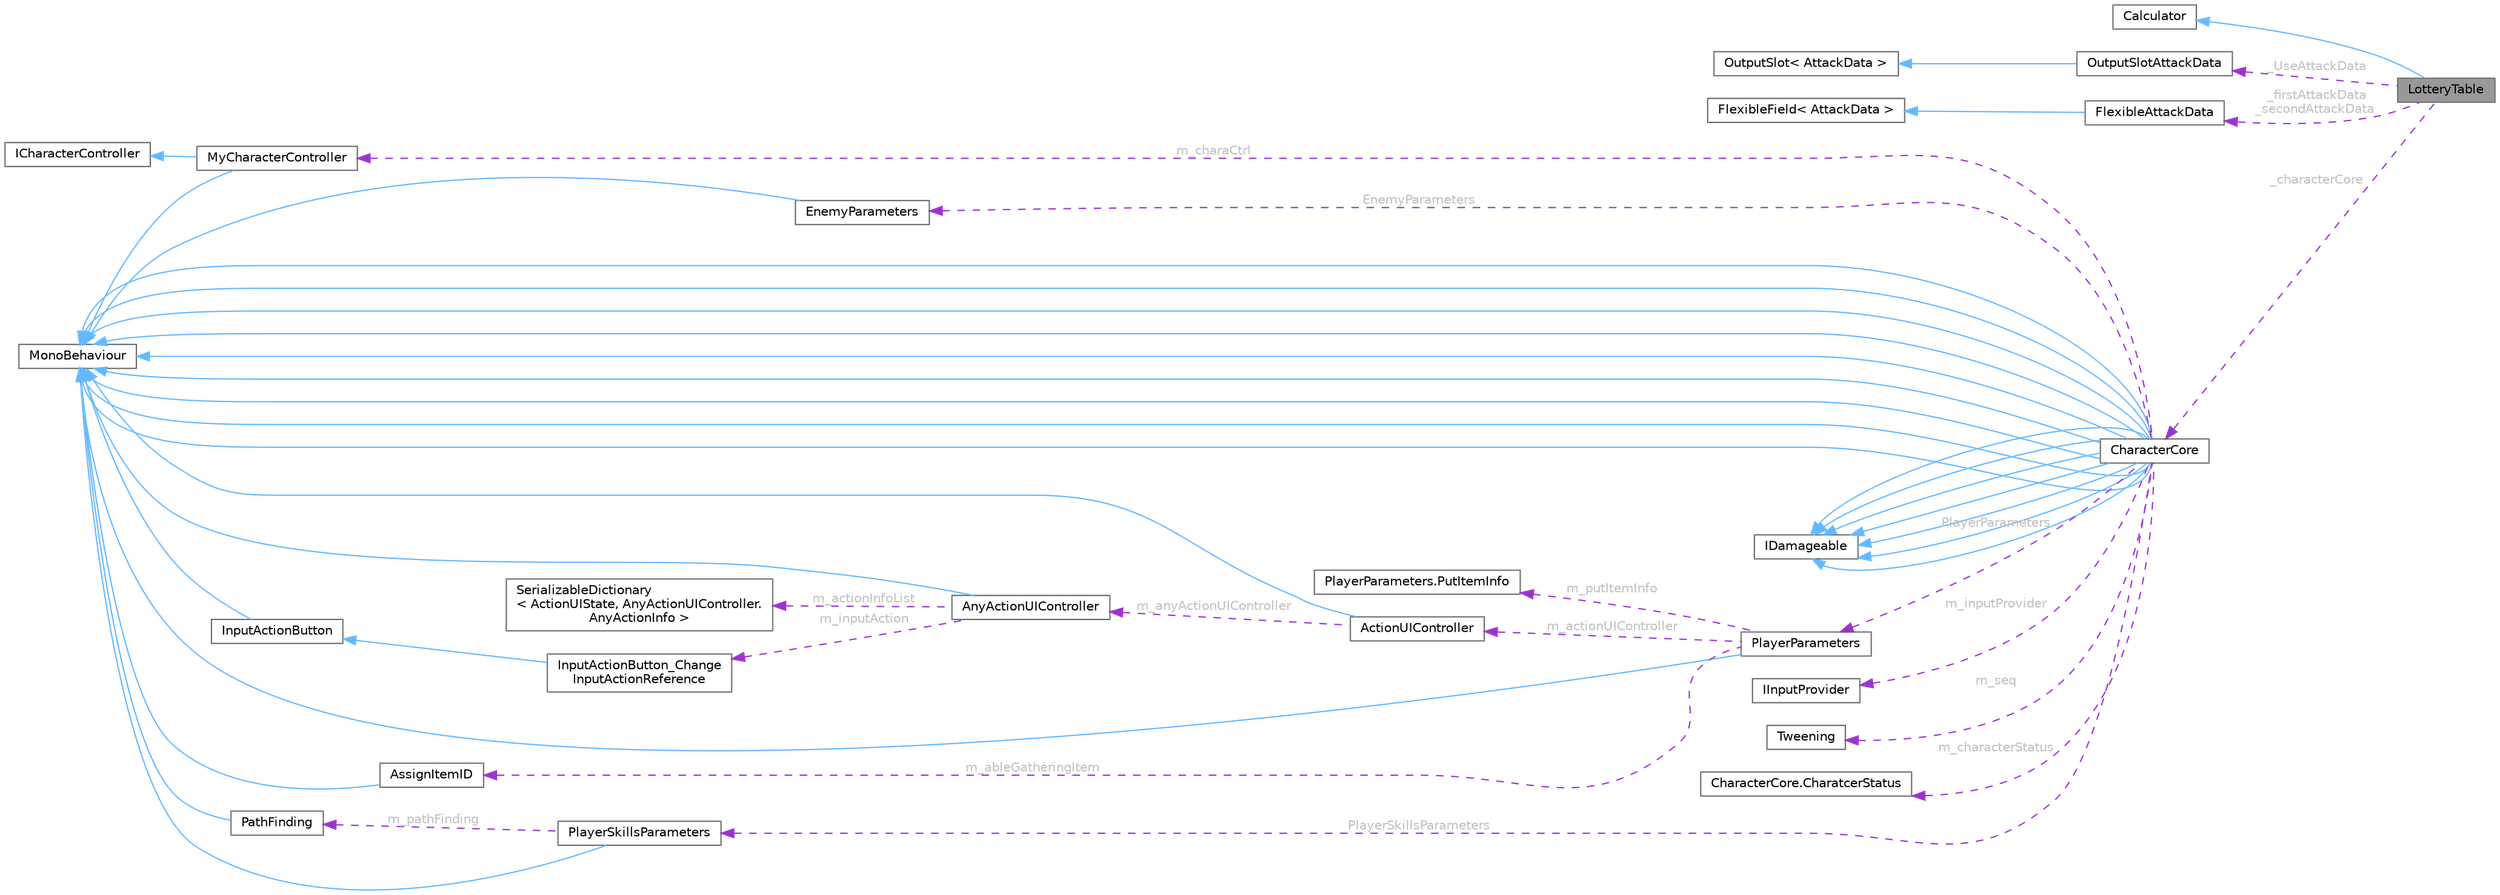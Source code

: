 digraph "LotteryTable"
{
 // LATEX_PDF_SIZE
  bgcolor="transparent";
  edge [fontname=Helvetica,fontsize=10,labelfontname=Helvetica,labelfontsize=10];
  node [fontname=Helvetica,fontsize=10,shape=box,height=0.2,width=0.4];
  rankdir="LR";
  Node1 [id="Node000001",label="LotteryTable",height=0.2,width=0.4,color="gray40", fillcolor="grey60", style="filled", fontcolor="black",tooltip="敵の攻撃抽選処理（伊波）"];
  Node2 -> Node1 [id="edge1_Node000001_Node000002",dir="back",color="steelblue1",style="solid",tooltip=" "];
  Node2 [id="Node000002",label="Calculator",height=0.2,width=0.4,color="gray40", fillcolor="white", style="filled",tooltip=" "];
  Node3 -> Node1 [id="edge2_Node000001_Node000003",dir="back",color="darkorchid3",style="dashed",tooltip=" ",label=" _UseAttackData",fontcolor="grey" ];
  Node3 [id="Node000003",label="OutputSlotAttackData",height=0.2,width=0.4,color="gray40", fillcolor="white", style="filled",URL="$class_output_slot_attack_data.html",tooltip=" "];
  Node4 -> Node3 [id="edge3_Node000003_Node000004",dir="back",color="steelblue1",style="solid",tooltip=" "];
  Node4 [id="Node000004",label="OutputSlot\< AttackData \>",height=0.2,width=0.4,color="gray40", fillcolor="white", style="filled",tooltip=" "];
  Node5 -> Node1 [id="edge4_Node000001_Node000005",dir="back",color="darkorchid3",style="dashed",tooltip=" ",label=" _firstAttackData\n_secondAttackData",fontcolor="grey" ];
  Node5 [id="Node000005",label="FlexibleAttackData",height=0.2,width=0.4,color="gray40", fillcolor="white", style="filled",URL="$class_flexible_attack_data.html",tooltip=" "];
  Node6 -> Node5 [id="edge5_Node000005_Node000006",dir="back",color="steelblue1",style="solid",tooltip=" "];
  Node6 [id="Node000006",label="FlexibleField\< AttackData \>",height=0.2,width=0.4,color="gray40", fillcolor="white", style="filled",tooltip=" "];
  Node7 -> Node1 [id="edge6_Node000001_Node000007",dir="back",color="darkorchid3",style="dashed",tooltip=" ",label=" _characterCore",fontcolor="grey" ];
  Node7 [id="Node000007",label="CharacterCore",height=0.2,width=0.4,color="gray40", fillcolor="white", style="filled",URL="$class_character_core.html",tooltip=" "];
  Node8 -> Node7 [id="edge7_Node000007_Node000008",dir="back",color="steelblue1",style="solid",tooltip=" "];
  Node8 [id="Node000008",label="MonoBehaviour",height=0.2,width=0.4,color="gray40", fillcolor="white", style="filled",tooltip=" "];
  Node9 -> Node7 [id="edge8_Node000007_Node000009",dir="back",color="steelblue1",style="solid",tooltip=" "];
  Node9 [id="Node000009",label="IDamageable",height=0.2,width=0.4,color="gray40", fillcolor="white", style="filled",URL="$interface_i_damageable.html",tooltip=" "];
  Node8 -> Node7 [id="edge9_Node000007_Node000008",dir="back",color="steelblue1",style="solid",tooltip=" "];
  Node9 -> Node7 [id="edge10_Node000007_Node000009",dir="back",color="steelblue1",style="solid",tooltip=" "];
  Node8 -> Node7 [id="edge11_Node000007_Node000008",dir="back",color="steelblue1",style="solid",tooltip=" "];
  Node9 -> Node7 [id="edge12_Node000007_Node000009",dir="back",color="steelblue1",style="solid",tooltip=" "];
  Node8 -> Node7 [id="edge13_Node000007_Node000008",dir="back",color="steelblue1",style="solid",tooltip=" "];
  Node9 -> Node7 [id="edge14_Node000007_Node000009",dir="back",color="steelblue1",style="solid",tooltip=" "];
  Node8 -> Node7 [id="edge15_Node000007_Node000008",dir="back",color="steelblue1",style="solid",tooltip=" "];
  Node9 -> Node7 [id="edge16_Node000007_Node000009",dir="back",color="steelblue1",style="solid",tooltip=" "];
  Node8 -> Node7 [id="edge17_Node000007_Node000008",dir="back",color="steelblue1",style="solid",tooltip=" "];
  Node9 -> Node7 [id="edge18_Node000007_Node000009",dir="back",color="steelblue1",style="solid",tooltip=" "];
  Node8 -> Node7 [id="edge19_Node000007_Node000008",dir="back",color="steelblue1",style="solid",tooltip=" "];
  Node9 -> Node7 [id="edge20_Node000007_Node000009",dir="back",color="steelblue1",style="solid",tooltip=" "];
  Node8 -> Node7 [id="edge21_Node000007_Node000008",dir="back",color="steelblue1",style="solid",tooltip=" "];
  Node8 -> Node7 [id="edge22_Node000007_Node000008",dir="back",color="steelblue1",style="solid",tooltip=" "];
  Node10 -> Node7 [id="edge23_Node000007_Node000010",dir="back",color="darkorchid3",style="dashed",tooltip=" ",label=" m_charaCtrl",fontcolor="grey" ];
  Node10 [id="Node000010",label="MyCharacterController",height=0.2,width=0.4,color="gray40", fillcolor="white", style="filled",URL="$class_my_character_controller.html",tooltip=" "];
  Node8 -> Node10 [id="edge24_Node000010_Node000008",dir="back",color="steelblue1",style="solid",tooltip=" "];
  Node11 -> Node10 [id="edge25_Node000010_Node000011",dir="back",color="steelblue1",style="solid",tooltip=" "];
  Node11 [id="Node000011",label="ICharacterController",height=0.2,width=0.4,color="gray40", fillcolor="white", style="filled",tooltip=" "];
  Node12 -> Node7 [id="edge26_Node000007_Node000012",dir="back",color="darkorchid3",style="dashed",tooltip=" ",label=" m_inputProvider",fontcolor="grey" ];
  Node12 [id="Node000012",label="IInputProvider",height=0.2,width=0.4,color="gray40", fillcolor="white", style="filled",URL="$interface_i_input_provider.html",tooltip=" "];
  Node13 -> Node7 [id="edge27_Node000007_Node000013",dir="back",color="darkorchid3",style="dashed",tooltip=" ",label=" m_seq",fontcolor="grey" ];
  Node13 [id="Node000013",label="Tweening",height=0.2,width=0.4,color="gray40", fillcolor="white", style="filled",tooltip=" "];
  Node14 -> Node7 [id="edge28_Node000007_Node000014",dir="back",color="darkorchid3",style="dashed",tooltip=" ",label=" m_characterStatus",fontcolor="grey" ];
  Node14 [id="Node000014",label="CharacterCore.CharatcerStatus",height=0.2,width=0.4,color="gray40", fillcolor="white", style="filled",URL="$struct_character_core_1_1_charatcer_status.html",tooltip=" "];
  Node15 -> Node7 [id="edge29_Node000007_Node000015",dir="back",color="darkorchid3",style="dashed",tooltip=" ",label=" PlayerParameters",fontcolor="grey" ];
  Node15 [id="Node000015",label="PlayerParameters",height=0.2,width=0.4,color="gray40", fillcolor="white", style="filled",URL="$class_player_parameters.html",tooltip=" "];
  Node8 -> Node15 [id="edge30_Node000015_Node000008",dir="back",color="steelblue1",style="solid",tooltip=" "];
  Node16 -> Node15 [id="edge31_Node000015_Node000016",dir="back",color="darkorchid3",style="dashed",tooltip=" ",label=" m_putItemInfo",fontcolor="grey" ];
  Node16 [id="Node000016",label="PlayerParameters.PutItemInfo",height=0.2,width=0.4,color="gray40", fillcolor="white", style="filled",URL="$struct_player_parameters_1_1_put_item_info.html",tooltip=" "];
  Node17 -> Node15 [id="edge32_Node000015_Node000017",dir="back",color="darkorchid3",style="dashed",tooltip=" ",label=" m_ableGatheringItem",fontcolor="grey" ];
  Node17 [id="Node000017",label="AssignItemID",height=0.2,width=0.4,color="gray40", fillcolor="white", style="filled",URL="$class_assign_item_i_d.html",tooltip=" "];
  Node8 -> Node17 [id="edge33_Node000017_Node000008",dir="back",color="steelblue1",style="solid",tooltip=" "];
  Node18 -> Node15 [id="edge34_Node000015_Node000018",dir="back",color="darkorchid3",style="dashed",tooltip=" ",label=" m_actionUIController",fontcolor="grey" ];
  Node18 [id="Node000018",label="ActionUIController",height=0.2,width=0.4,color="gray40", fillcolor="white", style="filled",URL="$class_action_u_i_controller.html",tooltip=" "];
  Node8 -> Node18 [id="edge35_Node000018_Node000008",dir="back",color="steelblue1",style="solid",tooltip=" "];
  Node19 -> Node18 [id="edge36_Node000018_Node000019",dir="back",color="darkorchid3",style="dashed",tooltip=" ",label=" m_anyActionUIController",fontcolor="grey" ];
  Node19 [id="Node000019",label="AnyActionUIController",height=0.2,width=0.4,color="gray40", fillcolor="white", style="filled",URL="$class_any_action_u_i_controller.html",tooltip="アイテムを拾ったり、インタラクトする際のUI表示を制御するクラス"];
  Node8 -> Node19 [id="edge37_Node000019_Node000008",dir="back",color="steelblue1",style="solid",tooltip=" "];
  Node20 -> Node19 [id="edge38_Node000019_Node000020",dir="back",color="darkorchid3",style="dashed",tooltip=" ",label=" m_inputAction",fontcolor="grey" ];
  Node20 [id="Node000020",label="InputActionButton_Change\lInputActionReference",height=0.2,width=0.4,color="gray40", fillcolor="white", style="filled",URL="$class_input_action_button___change_input_action_reference.html",tooltip=" "];
  Node21 -> Node20 [id="edge39_Node000020_Node000021",dir="back",color="steelblue1",style="solid",tooltip=" "];
  Node21 [id="Node000021",label="InputActionButton",height=0.2,width=0.4,color="gray40", fillcolor="white", style="filled",URL="$class_input_action_button.html",tooltip=" "];
  Node8 -> Node21 [id="edge40_Node000021_Node000008",dir="back",color="steelblue1",style="solid",tooltip=" "];
  Node22 -> Node19 [id="edge41_Node000019_Node000022",dir="back",color="darkorchid3",style="dashed",tooltip=" ",label=" m_actionInfoList",fontcolor="grey" ];
  Node22 [id="Node000022",label="SerializableDictionary\l\< ActionUIState, AnyActionUIController.\lAnyActionInfo \>",height=0.2,width=0.4,color="gray40", fillcolor="white", style="filled",URL="$class_serializable_dictionary.html",tooltip=" "];
  Node23 -> Node7 [id="edge42_Node000007_Node000023",dir="back",color="darkorchid3",style="dashed",tooltip=" ",label=" EnemyParameters",fontcolor="grey" ];
  Node23 [id="Node000023",label="EnemyParameters",height=0.2,width=0.4,color="gray40", fillcolor="white", style="filled",URL="$class_enemy_parameters.html",tooltip=" "];
  Node8 -> Node23 [id="edge43_Node000023_Node000008",dir="back",color="steelblue1",style="solid",tooltip=" "];
  Node24 -> Node7 [id="edge44_Node000007_Node000024",dir="back",color="darkorchid3",style="dashed",tooltip=" ",label=" PlayerSkillsParameters",fontcolor="grey" ];
  Node24 [id="Node000024",label="PlayerSkillsParameters",height=0.2,width=0.4,color="gray40", fillcolor="white", style="filled",URL="$class_player_skills_parameters.html",tooltip=" "];
  Node8 -> Node24 [id="edge45_Node000024_Node000008",dir="back",color="steelblue1",style="solid",tooltip=" "];
  Node25 -> Node24 [id="edge46_Node000024_Node000025",dir="back",color="darkorchid3",style="dashed",tooltip=" ",label=" m_pathFinding",fontcolor="grey" ];
  Node25 [id="Node000025",label="PathFinding",height=0.2,width=0.4,color="gray40", fillcolor="white", style="filled",URL="$class_path_finding.html",tooltip=" "];
  Node8 -> Node25 [id="edge47_Node000025_Node000008",dir="back",color="steelblue1",style="solid",tooltip=" "];
}
